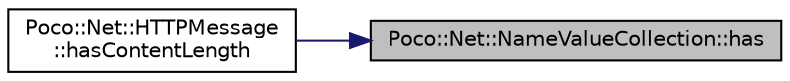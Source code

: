 digraph "Poco::Net::NameValueCollection::has"
{
 // LATEX_PDF_SIZE
  edge [fontname="Helvetica",fontsize="10",labelfontname="Helvetica",labelfontsize="10"];
  node [fontname="Helvetica",fontsize="10",shape=record];
  rankdir="RL";
  Node1 [label="Poco::Net::NameValueCollection::has",height=0.2,width=0.4,color="black", fillcolor="grey75", style="filled", fontcolor="black",tooltip=" "];
  Node1 -> Node2 [dir="back",color="midnightblue",fontsize="10",style="solid"];
  Node2 [label="Poco::Net::HTTPMessage\l::hasContentLength",height=0.2,width=0.4,color="black", fillcolor="white", style="filled",URL="$classPoco_1_1Net_1_1HTTPMessage.html#a9b06a2a81ed8be1dc287ea9bd8ba690e",tooltip=" "];
}
